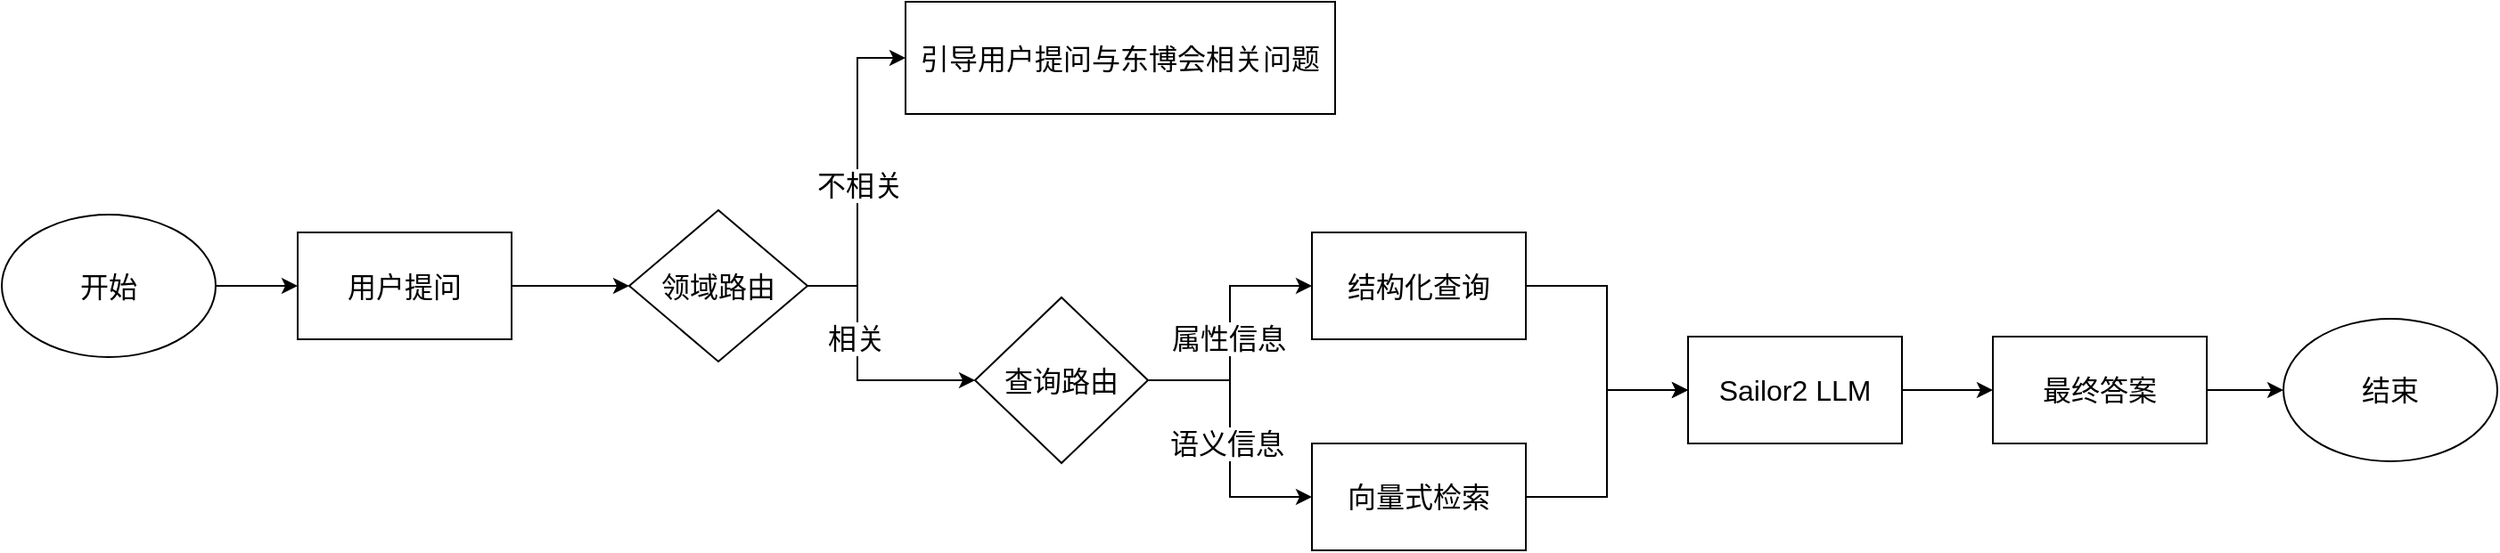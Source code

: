 <mxfile version="25.0.3">
  <diagram name="Page-1" id="B9-0qQRHNgQaiQMlwSdl">
    <mxGraphModel dx="1812" dy="711" grid="0" gridSize="10" guides="1" tooltips="1" connect="1" arrows="1" fold="1" page="0" pageScale="1" pageWidth="850" pageHeight="1100" math="0" shadow="0">
      <root>
        <mxCell id="0" />
        <mxCell id="1" parent="0" />
        <mxCell id="esbM8Xqp4N09gwLVMhb3-17" style="edgeStyle=orthogonalEdgeStyle;rounded=0;orthogonalLoop=1;jettySize=auto;html=1;exitX=1;exitY=0.5;exitDx=0;exitDy=0;entryX=0;entryY=0.5;entryDx=0;entryDy=0;" edge="1" parent="1" source="esbM8Xqp4N09gwLVMhb3-7" target="esbM8Xqp4N09gwLVMhb3-8">
          <mxGeometry relative="1" as="geometry" />
        </mxCell>
        <mxCell id="esbM8Xqp4N09gwLVMhb3-7" value="" style="rounded=0;whiteSpace=wrap;html=1;" vertex="1" parent="1">
          <mxGeometry x="127" y="410.5" width="120" height="60" as="geometry" />
        </mxCell>
        <mxCell id="esbM8Xqp4N09gwLVMhb3-3" value="&lt;font style=&quot;font-size: 16px;&quot;&gt;用户提问&lt;/font&gt;" style="text;html=1;align=center;verticalAlign=middle;whiteSpace=wrap;rounded=0;" vertex="1" parent="1">
          <mxGeometry x="144" y="422" width="86" height="37" as="geometry" />
        </mxCell>
        <mxCell id="esbM8Xqp4N09gwLVMhb3-38" style="edgeStyle=orthogonalEdgeStyle;rounded=0;orthogonalLoop=1;jettySize=auto;html=1;exitX=1;exitY=0.5;exitDx=0;exitDy=0;entryX=0;entryY=0.5;entryDx=0;entryDy=0;" edge="1" parent="1" source="esbM8Xqp4N09gwLVMhb3-6" target="esbM8Xqp4N09gwLVMhb3-7">
          <mxGeometry relative="1" as="geometry" />
        </mxCell>
        <mxCell id="esbM8Xqp4N09gwLVMhb3-6" value="&lt;font style=&quot;font-size: 16px;&quot;&gt;开始&lt;/font&gt;" style="ellipse;whiteSpace=wrap;html=1;" vertex="1" parent="1">
          <mxGeometry x="-39" y="400.5" width="120" height="80" as="geometry" />
        </mxCell>
        <mxCell id="esbM8Xqp4N09gwLVMhb3-19" style="edgeStyle=orthogonalEdgeStyle;rounded=0;orthogonalLoop=1;jettySize=auto;html=1;exitX=1;exitY=0.5;exitDx=0;exitDy=0;entryX=0;entryY=0.5;entryDx=0;entryDy=0;" edge="1" parent="1" source="esbM8Xqp4N09gwLVMhb3-8" target="esbM8Xqp4N09gwLVMhb3-9">
          <mxGeometry relative="1" as="geometry">
            <Array as="points">
              <mxPoint x="441" y="441" />
              <mxPoint x="441" y="313" />
            </Array>
          </mxGeometry>
        </mxCell>
        <mxCell id="esbM8Xqp4N09gwLVMhb3-34" value="&lt;font style=&quot;font-size: 16px;&quot;&gt;不相关&lt;/font&gt;" style="edgeLabel;html=1;align=center;verticalAlign=middle;resizable=0;points=[];" vertex="1" connectable="0" parent="esbM8Xqp4N09gwLVMhb3-19">
          <mxGeometry x="-0.077" y="-1" relative="1" as="geometry">
            <mxPoint as="offset" />
          </mxGeometry>
        </mxCell>
        <mxCell id="esbM8Xqp4N09gwLVMhb3-21" style="edgeStyle=orthogonalEdgeStyle;rounded=0;orthogonalLoop=1;jettySize=auto;html=1;exitX=1;exitY=0.5;exitDx=0;exitDy=0;entryX=0;entryY=0.5;entryDx=0;entryDy=0;" edge="1" parent="1" source="esbM8Xqp4N09gwLVMhb3-8" target="esbM8Xqp4N09gwLVMhb3-10">
          <mxGeometry relative="1" as="geometry">
            <Array as="points">
              <mxPoint x="441" y="441" />
              <mxPoint x="441" y="494" />
            </Array>
          </mxGeometry>
        </mxCell>
        <mxCell id="esbM8Xqp4N09gwLVMhb3-35" value="&lt;font style=&quot;font-size: 16px;&quot;&gt;相关&lt;/font&gt;" style="edgeLabel;html=1;align=center;verticalAlign=middle;resizable=0;points=[];" vertex="1" connectable="0" parent="esbM8Xqp4N09gwLVMhb3-21">
          <mxGeometry x="-0.226" y="-1" relative="1" as="geometry">
            <mxPoint as="offset" />
          </mxGeometry>
        </mxCell>
        <mxCell id="esbM8Xqp4N09gwLVMhb3-8" value="&lt;font style=&quot;font-size: 16px;&quot;&gt;领域路由&lt;/font&gt;" style="rhombus;whiteSpace=wrap;html=1;" vertex="1" parent="1">
          <mxGeometry x="313" y="398" width="100" height="85" as="geometry" />
        </mxCell>
        <mxCell id="esbM8Xqp4N09gwLVMhb3-9" value="&lt;font style=&quot;font-size: 16px;&quot;&gt;引导用户提问与东博会相关问题&lt;/font&gt;" style="rounded=0;whiteSpace=wrap;html=1;" vertex="1" parent="1">
          <mxGeometry x="468" y="281" width="241" height="63" as="geometry" />
        </mxCell>
        <mxCell id="esbM8Xqp4N09gwLVMhb3-23" style="edgeStyle=orthogonalEdgeStyle;rounded=0;orthogonalLoop=1;jettySize=auto;html=1;exitX=1;exitY=0.5;exitDx=0;exitDy=0;" edge="1" parent="1" source="esbM8Xqp4N09gwLVMhb3-10" target="esbM8Xqp4N09gwLVMhb3-11">
          <mxGeometry relative="1" as="geometry" />
        </mxCell>
        <mxCell id="esbM8Xqp4N09gwLVMhb3-36" value="&lt;font style=&quot;font-size: 16px;&quot;&gt;属性信息&lt;/font&gt;" style="edgeLabel;html=1;align=center;verticalAlign=middle;resizable=0;points=[];" vertex="1" connectable="0" parent="esbM8Xqp4N09gwLVMhb3-23">
          <mxGeometry x="-0.032" y="1" relative="1" as="geometry">
            <mxPoint as="offset" />
          </mxGeometry>
        </mxCell>
        <mxCell id="esbM8Xqp4N09gwLVMhb3-25" style="edgeStyle=orthogonalEdgeStyle;rounded=0;orthogonalLoop=1;jettySize=auto;html=1;exitX=1;exitY=0.5;exitDx=0;exitDy=0;entryX=0;entryY=0.5;entryDx=0;entryDy=0;" edge="1" parent="1" source="esbM8Xqp4N09gwLVMhb3-10" target="esbM8Xqp4N09gwLVMhb3-12">
          <mxGeometry relative="1" as="geometry" />
        </mxCell>
        <mxCell id="esbM8Xqp4N09gwLVMhb3-37" value="&lt;font style=&quot;font-size: 16px;&quot;&gt;语义信息&lt;/font&gt;" style="edgeLabel;html=1;align=center;verticalAlign=middle;resizable=0;points=[];" vertex="1" connectable="0" parent="esbM8Xqp4N09gwLVMhb3-25">
          <mxGeometry x="0.027" y="-2" relative="1" as="geometry">
            <mxPoint as="offset" />
          </mxGeometry>
        </mxCell>
        <mxCell id="esbM8Xqp4N09gwLVMhb3-10" value="&lt;font style=&quot;font-size: 16px;&quot;&gt;查询路由&lt;/font&gt;" style="rhombus;whiteSpace=wrap;html=1;" vertex="1" parent="1">
          <mxGeometry x="507" y="447" width="97" height="93" as="geometry" />
        </mxCell>
        <mxCell id="esbM8Xqp4N09gwLVMhb3-27" style="edgeStyle=orthogonalEdgeStyle;rounded=0;orthogonalLoop=1;jettySize=auto;html=1;exitX=1;exitY=0.5;exitDx=0;exitDy=0;entryX=0;entryY=0.5;entryDx=0;entryDy=0;" edge="1" parent="1" source="esbM8Xqp4N09gwLVMhb3-11" target="esbM8Xqp4N09gwLVMhb3-13">
          <mxGeometry relative="1" as="geometry" />
        </mxCell>
        <mxCell id="esbM8Xqp4N09gwLVMhb3-11" value="&lt;font style=&quot;font-size: 16px;&quot;&gt;结构化查询&lt;/font&gt;" style="rounded=0;whiteSpace=wrap;html=1;" vertex="1" parent="1">
          <mxGeometry x="696" y="410.5" width="120" height="60" as="geometry" />
        </mxCell>
        <mxCell id="esbM8Xqp4N09gwLVMhb3-31" style="edgeStyle=orthogonalEdgeStyle;rounded=0;orthogonalLoop=1;jettySize=auto;html=1;exitX=1;exitY=0.5;exitDx=0;exitDy=0;entryX=0;entryY=0.5;entryDx=0;entryDy=0;" edge="1" parent="1" source="esbM8Xqp4N09gwLVMhb3-12" target="esbM8Xqp4N09gwLVMhb3-13">
          <mxGeometry relative="1" as="geometry" />
        </mxCell>
        <mxCell id="esbM8Xqp4N09gwLVMhb3-12" value="&lt;font style=&quot;font-size: 16px;&quot;&gt;向量式检索&lt;/font&gt;" style="rounded=0;whiteSpace=wrap;html=1;" vertex="1" parent="1">
          <mxGeometry x="696" y="529" width="120" height="60" as="geometry" />
        </mxCell>
        <mxCell id="esbM8Xqp4N09gwLVMhb3-32" style="edgeStyle=orthogonalEdgeStyle;rounded=0;orthogonalLoop=1;jettySize=auto;html=1;exitX=1;exitY=0.5;exitDx=0;exitDy=0;entryX=0;entryY=0.5;entryDx=0;entryDy=0;" edge="1" parent="1" source="esbM8Xqp4N09gwLVMhb3-13" target="esbM8Xqp4N09gwLVMhb3-14">
          <mxGeometry relative="1" as="geometry" />
        </mxCell>
        <mxCell id="esbM8Xqp4N09gwLVMhb3-13" value="&lt;font style=&quot;font-size: 16px;&quot;&gt;Sailor2 LLM&lt;/font&gt;" style="rounded=0;whiteSpace=wrap;html=1;" vertex="1" parent="1">
          <mxGeometry x="907" y="469" width="120" height="60" as="geometry" />
        </mxCell>
        <mxCell id="esbM8Xqp4N09gwLVMhb3-33" style="edgeStyle=orthogonalEdgeStyle;rounded=0;orthogonalLoop=1;jettySize=auto;html=1;exitX=1;exitY=0.5;exitDx=0;exitDy=0;entryX=0;entryY=0.5;entryDx=0;entryDy=0;" edge="1" parent="1" source="esbM8Xqp4N09gwLVMhb3-14" target="esbM8Xqp4N09gwLVMhb3-15">
          <mxGeometry relative="1" as="geometry" />
        </mxCell>
        <mxCell id="esbM8Xqp4N09gwLVMhb3-14" value="&lt;font style=&quot;font-size: 16px;&quot;&gt;最终答案&lt;/font&gt;" style="rounded=0;whiteSpace=wrap;html=1;" vertex="1" parent="1">
          <mxGeometry x="1078" y="469" width="120" height="60" as="geometry" />
        </mxCell>
        <mxCell id="esbM8Xqp4N09gwLVMhb3-15" value="&lt;font style=&quot;font-size: 16px;&quot;&gt;结束&lt;/font&gt;" style="ellipse;whiteSpace=wrap;html=1;" vertex="1" parent="1">
          <mxGeometry x="1241" y="459" width="120" height="80" as="geometry" />
        </mxCell>
      </root>
    </mxGraphModel>
  </diagram>
</mxfile>
